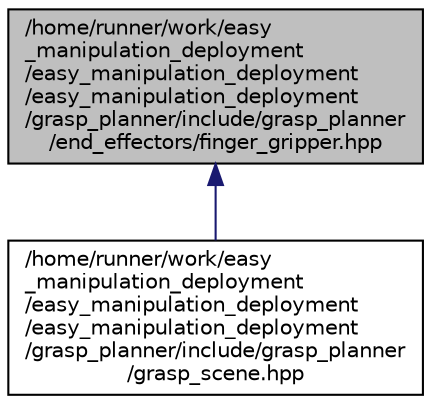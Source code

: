digraph "/home/runner/work/easy_manipulation_deployment/easy_manipulation_deployment/easy_manipulation_deployment/grasp_planner/include/grasp_planner/end_effectors/finger_gripper.hpp"
{
 // LATEX_PDF_SIZE
  edge [fontname="Helvetica",fontsize="10",labelfontname="Helvetica",labelfontsize="10"];
  node [fontname="Helvetica",fontsize="10",shape=record];
  Node1 [label="/home/runner/work/easy\l_manipulation_deployment\l/easy_manipulation_deployment\l/easy_manipulation_deployment\l/grasp_planner/include/grasp_planner\l/end_effectors/finger_gripper.hpp",height=0.2,width=0.4,color="black", fillcolor="grey75", style="filled", fontcolor="black",tooltip=" "];
  Node1 -> Node2 [dir="back",color="midnightblue",fontsize="10",style="solid",fontname="Helvetica"];
  Node2 [label="/home/runner/work/easy\l_manipulation_deployment\l/easy_manipulation_deployment\l/easy_manipulation_deployment\l/grasp_planner/include/grasp_planner\l/grasp_scene.hpp",height=0.2,width=0.4,color="black", fillcolor="white", style="filled",URL="$grasp__scene_8hpp.html",tooltip=" "];
}
